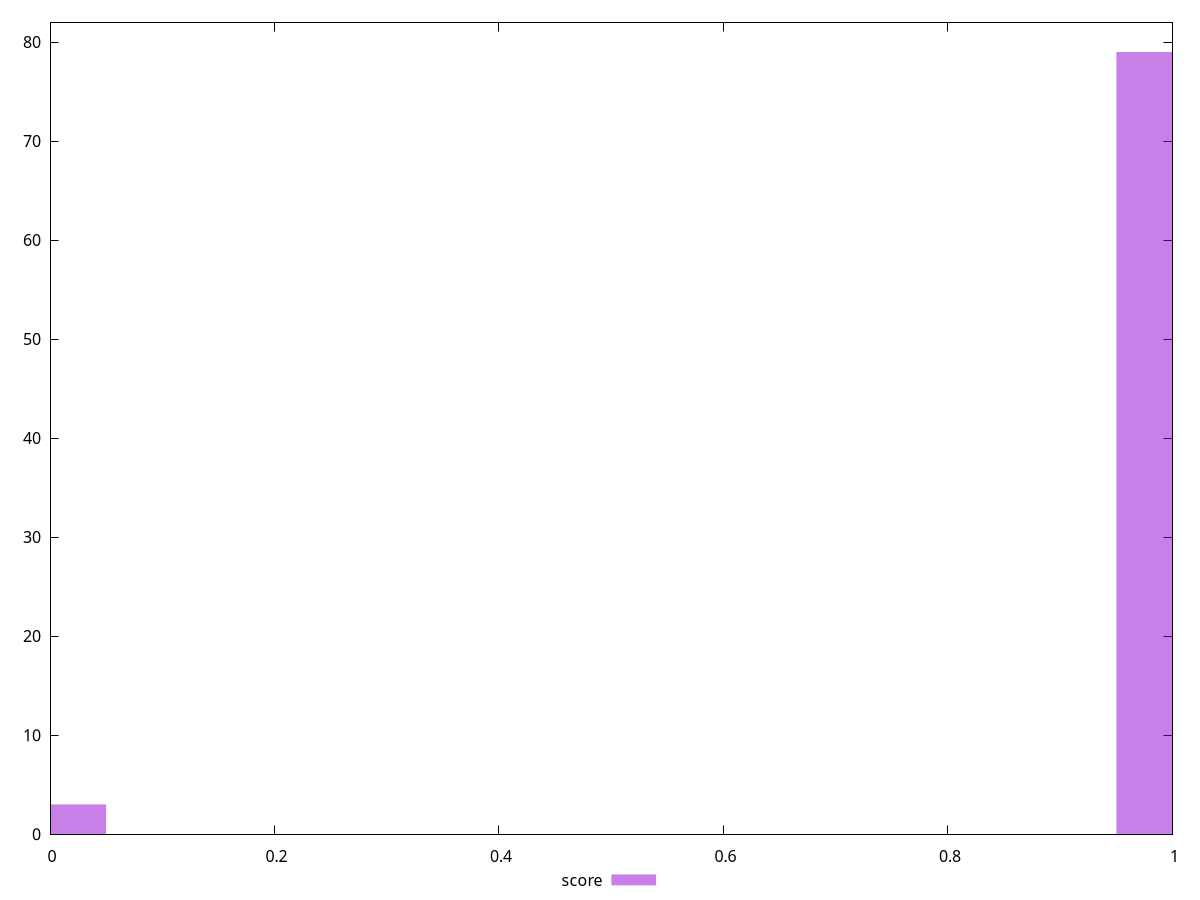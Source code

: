 reset

$score <<EOF
0 3
1 79
EOF

set key outside below
set boxwidth 0.1
set xrange [0:1]
set yrange [0:82]
set trange [0:82]
set style fill transparent solid 0.5 noborder
set terminal svg size 640, 490 enhanced background rgb 'white'
set output "report/report_00029_2021-02-24T13-36-40.390Z/third-party-summary/samples/agenda/score/histogram.svg"

plot $score title "score" with boxes

reset

